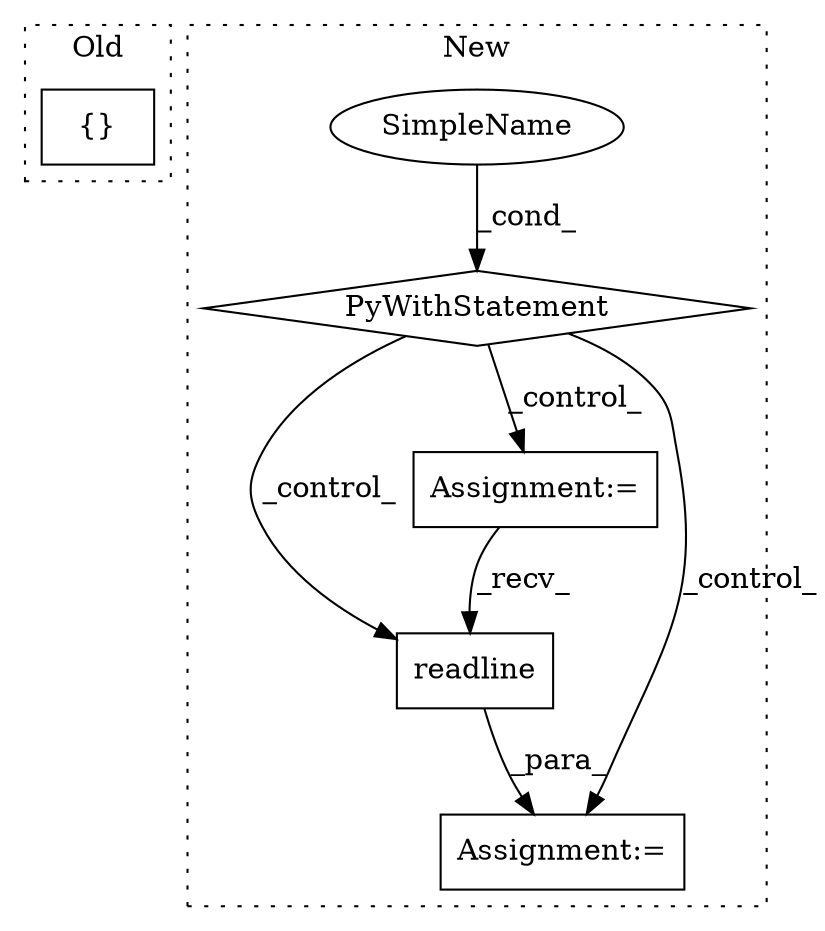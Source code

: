 digraph G {
subgraph cluster0 {
1 [label="{}" a="4" s="1030" l="2" shape="box"];
label = "Old";
style="dotted";
}
subgraph cluster1 {
2 [label="readline" a="32" s="1041" l="10" shape="box"];
3 [label="Assignment:=" a="7" s="1038" l="1" shape="box"];
4 [label="PyWithStatement" a="104" s="972,1004" l="10,2" shape="diamond"];
5 [label="SimpleName" a="42" s="" l="" shape="ellipse"];
6 [label="Assignment:=" a="7" s="1021" l="1" shape="box"];
label = "New";
style="dotted";
}
2 -> 3 [label="_para_"];
4 -> 2 [label="_control_"];
4 -> 6 [label="_control_"];
4 -> 3 [label="_control_"];
5 -> 4 [label="_cond_"];
6 -> 2 [label="_recv_"];
}